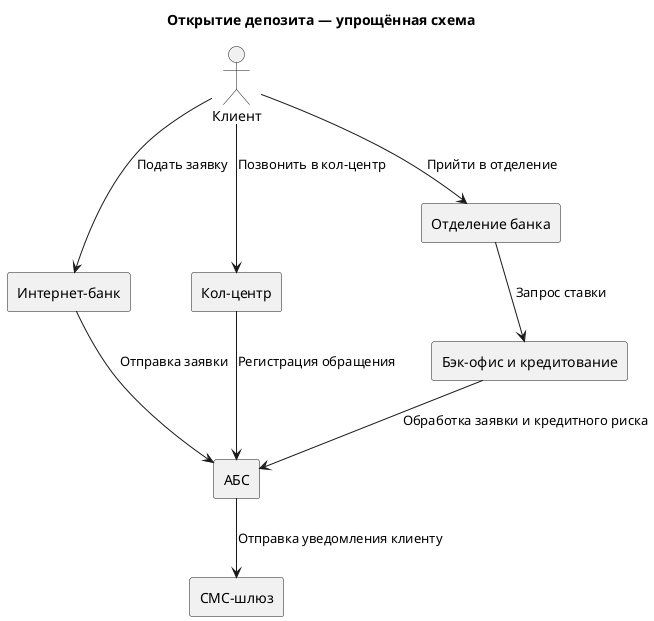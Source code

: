 @startuml
title Открытие депозита — упрощённая схема

actor Клиент

rectangle "Интернет-банк" as IB
rectangle "Кол-центр" as CC
rectangle "Отделение банка" as Branch
rectangle "Бэк-офис и кредитование" as BackCredit
rectangle "АБС" as ABS
rectangle "СМС-шлюз" as SMS

Клиент --> IB : Подать заявку
Клиент --> CC : Позвонить в кол-центр
Клиент --> Branch : Прийти в отделение

IB --> ABS : Отправка заявки
CC --> ABS : Регистрация обращения
Branch --> BackCredit : Запрос ставки
BackCredit --> ABS : Обработка заявки и кредитного риска
ABS --> SMS : Отправка уведомления клиенту

@enduml
